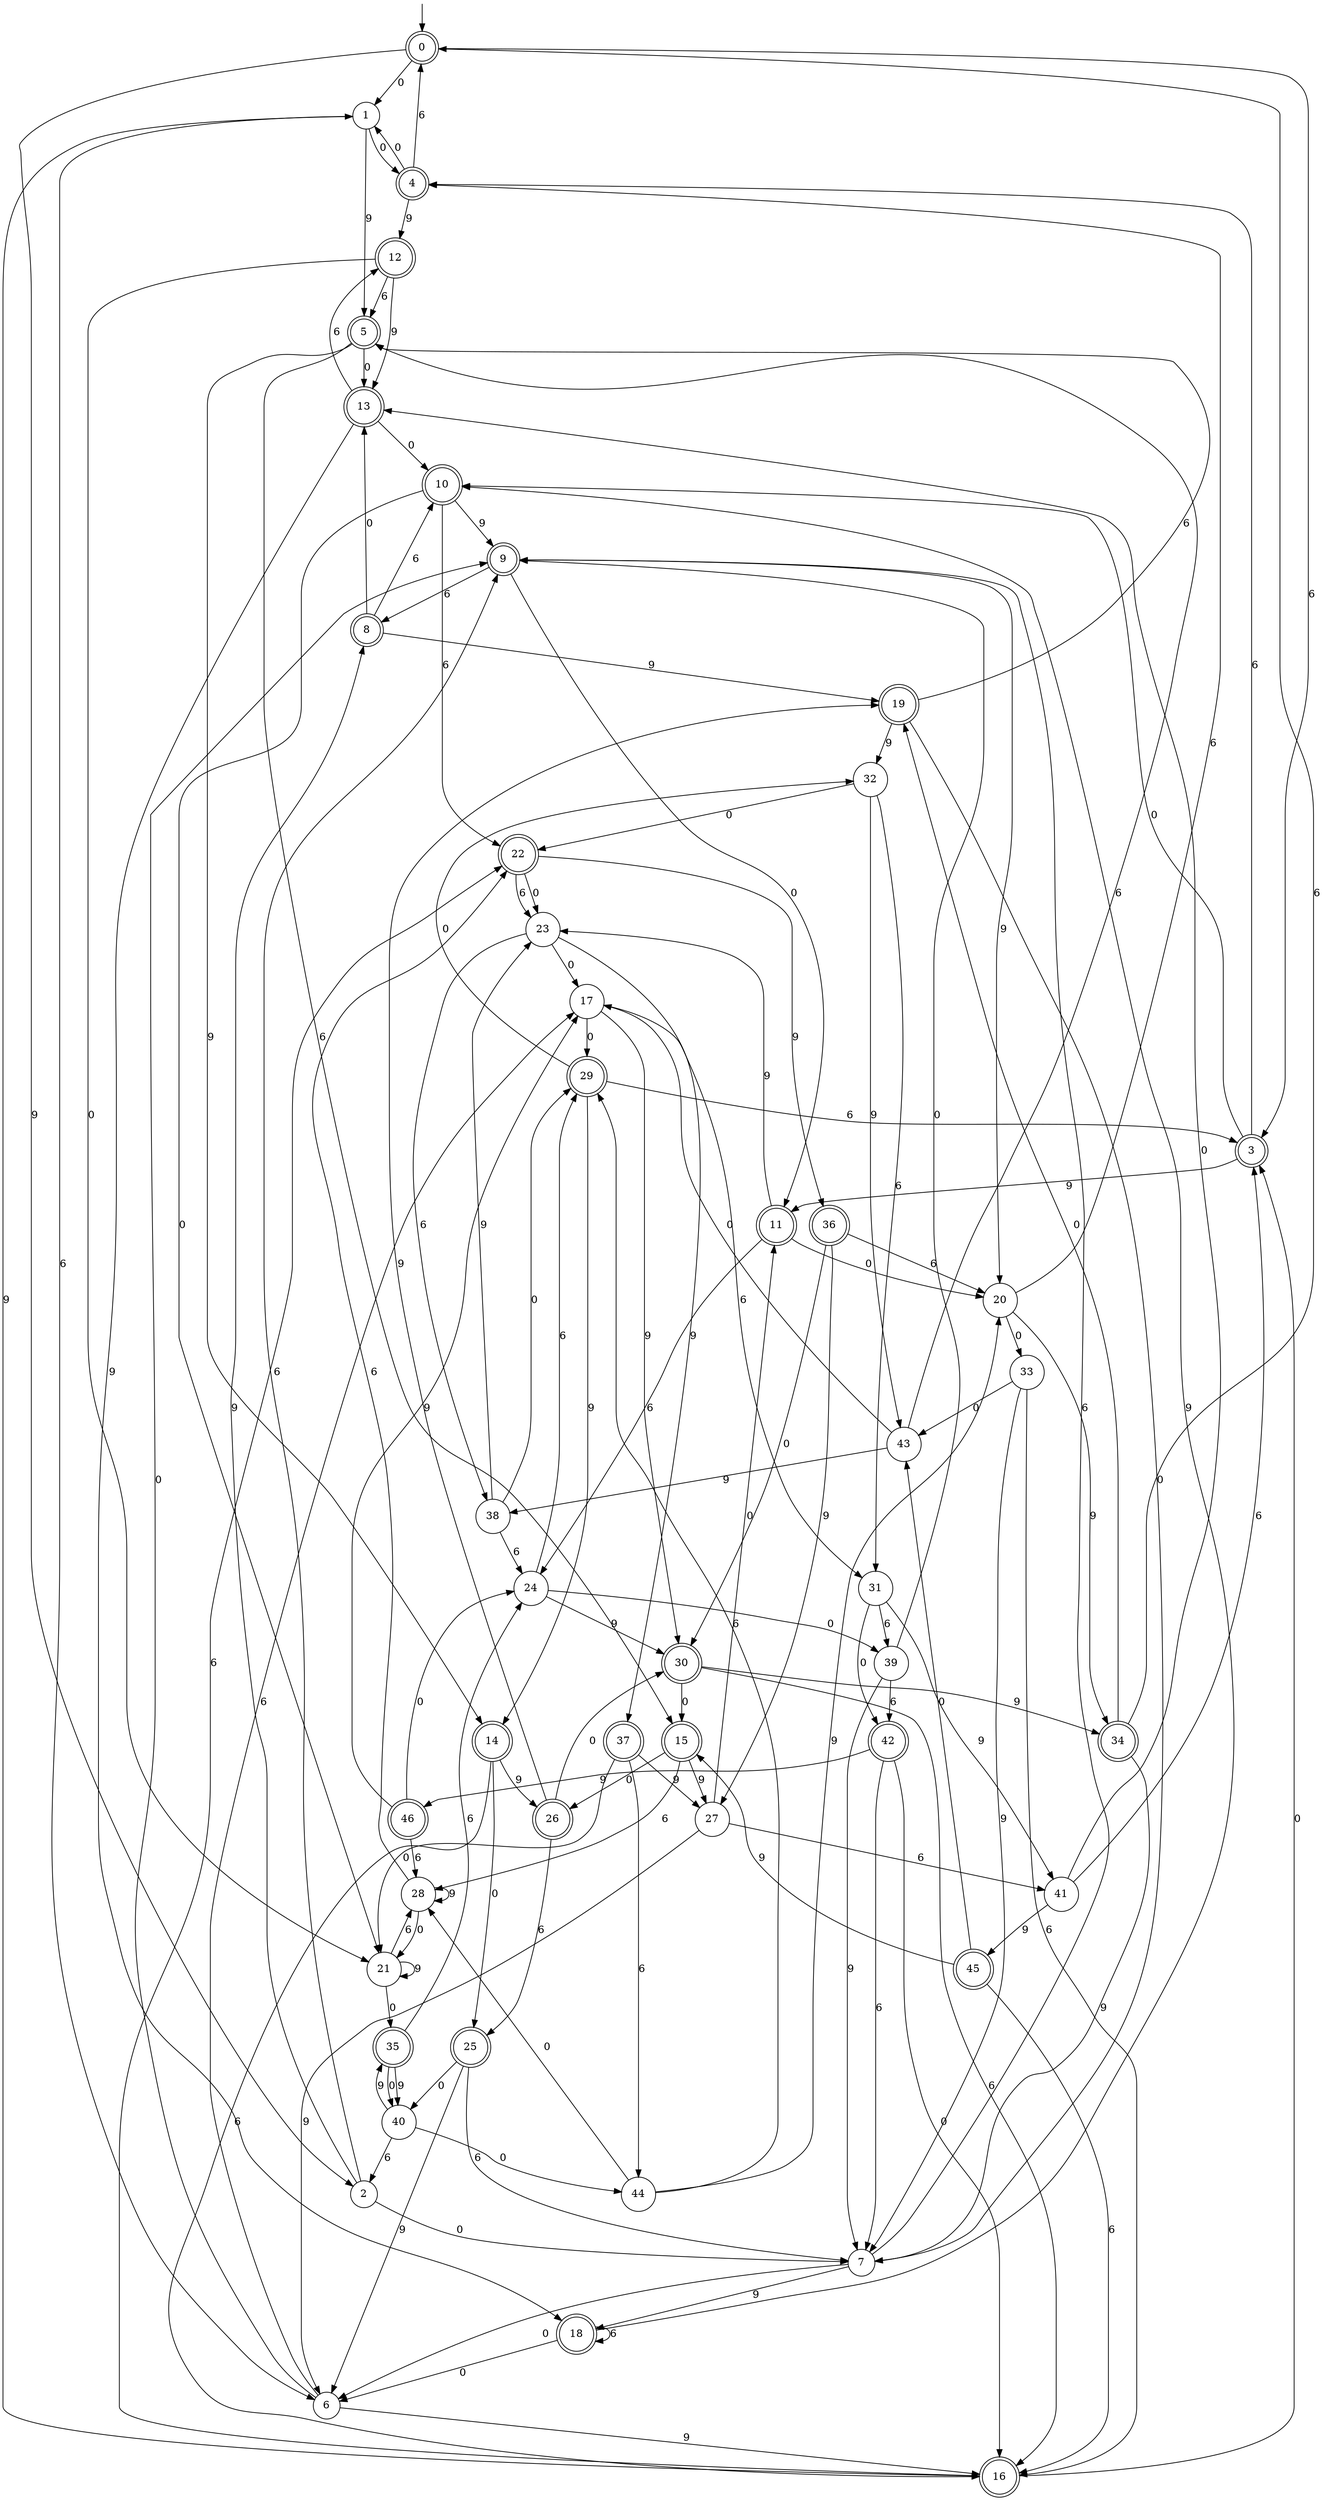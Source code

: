 digraph g {

	s0 [shape="doublecircle" label="0"];
	s1 [shape="circle" label="1"];
	s2 [shape="circle" label="2"];
	s3 [shape="doublecircle" label="3"];
	s4 [shape="doublecircle" label="4"];
	s5 [shape="doublecircle" label="5"];
	s6 [shape="circle" label="6"];
	s7 [shape="circle" label="7"];
	s8 [shape="doublecircle" label="8"];
	s9 [shape="doublecircle" label="9"];
	s10 [shape="doublecircle" label="10"];
	s11 [shape="doublecircle" label="11"];
	s12 [shape="doublecircle" label="12"];
	s13 [shape="doublecircle" label="13"];
	s14 [shape="doublecircle" label="14"];
	s15 [shape="doublecircle" label="15"];
	s16 [shape="doublecircle" label="16"];
	s17 [shape="circle" label="17"];
	s18 [shape="doublecircle" label="18"];
	s19 [shape="doublecircle" label="19"];
	s20 [shape="circle" label="20"];
	s21 [shape="circle" label="21"];
	s22 [shape="doublecircle" label="22"];
	s23 [shape="circle" label="23"];
	s24 [shape="circle" label="24"];
	s25 [shape="doublecircle" label="25"];
	s26 [shape="doublecircle" label="26"];
	s27 [shape="circle" label="27"];
	s28 [shape="circle" label="28"];
	s29 [shape="doublecircle" label="29"];
	s30 [shape="doublecircle" label="30"];
	s31 [shape="circle" label="31"];
	s32 [shape="circle" label="32"];
	s33 [shape="circle" label="33"];
	s34 [shape="doublecircle" label="34"];
	s35 [shape="doublecircle" label="35"];
	s36 [shape="doublecircle" label="36"];
	s37 [shape="doublecircle" label="37"];
	s38 [shape="circle" label="38"];
	s39 [shape="circle" label="39"];
	s40 [shape="circle" label="40"];
	s41 [shape="circle" label="41"];
	s42 [shape="doublecircle" label="42"];
	s43 [shape="circle" label="43"];
	s44 [shape="circle" label="44"];
	s45 [shape="doublecircle" label="45"];
	s46 [shape="doublecircle" label="46"];
	s0 -> s1 [label="0"];
	s0 -> s2 [label="9"];
	s0 -> s3 [label="6"];
	s1 -> s4 [label="0"];
	s1 -> s5 [label="9"];
	s1 -> s6 [label="6"];
	s2 -> s7 [label="0"];
	s2 -> s8 [label="9"];
	s2 -> s9 [label="6"];
	s3 -> s10 [label="0"];
	s3 -> s11 [label="9"];
	s3 -> s4 [label="6"];
	s4 -> s1 [label="0"];
	s4 -> s12 [label="9"];
	s4 -> s0 [label="6"];
	s5 -> s13 [label="0"];
	s5 -> s14 [label="9"];
	s5 -> s15 [label="6"];
	s6 -> s9 [label="0"];
	s6 -> s16 [label="9"];
	s6 -> s17 [label="6"];
	s7 -> s6 [label="0"];
	s7 -> s18 [label="9"];
	s7 -> s9 [label="6"];
	s8 -> s13 [label="0"];
	s8 -> s19 [label="9"];
	s8 -> s10 [label="6"];
	s9 -> s11 [label="0"];
	s9 -> s20 [label="9"];
	s9 -> s8 [label="6"];
	s10 -> s21 [label="0"];
	s10 -> s9 [label="9"];
	s10 -> s22 [label="6"];
	s11 -> s20 [label="0"];
	s11 -> s23 [label="9"];
	s11 -> s24 [label="6"];
	s12 -> s21 [label="0"];
	s12 -> s13 [label="9"];
	s12 -> s5 [label="6"];
	s13 -> s10 [label="0"];
	s13 -> s18 [label="9"];
	s13 -> s12 [label="6"];
	s14 -> s25 [label="0"];
	s14 -> s26 [label="9"];
	s14 -> s16 [label="6"];
	s15 -> s26 [label="0"];
	s15 -> s27 [label="9"];
	s15 -> s28 [label="6"];
	s16 -> s3 [label="0"];
	s16 -> s1 [label="9"];
	s16 -> s22 [label="6"];
	s17 -> s29 [label="0"];
	s17 -> s30 [label="9"];
	s17 -> s31 [label="6"];
	s18 -> s6 [label="0"];
	s18 -> s10 [label="9"];
	s18 -> s18 [label="6"];
	s19 -> s7 [label="0"];
	s19 -> s32 [label="9"];
	s19 -> s5 [label="6"];
	s20 -> s33 [label="0"];
	s20 -> s34 [label="9"];
	s20 -> s4 [label="6"];
	s21 -> s35 [label="0"];
	s21 -> s21 [label="9"];
	s21 -> s28 [label="6"];
	s22 -> s23 [label="0"];
	s22 -> s36 [label="9"];
	s22 -> s23 [label="6"];
	s23 -> s17 [label="0"];
	s23 -> s37 [label="9"];
	s23 -> s38 [label="6"];
	s24 -> s39 [label="0"];
	s24 -> s30 [label="9"];
	s24 -> s29 [label="6"];
	s25 -> s40 [label="0"];
	s25 -> s6 [label="9"];
	s25 -> s7 [label="6"];
	s26 -> s30 [label="0"];
	s26 -> s19 [label="9"];
	s26 -> s25 [label="6"];
	s27 -> s11 [label="0"];
	s27 -> s6 [label="9"];
	s27 -> s41 [label="6"];
	s28 -> s21 [label="0"];
	s28 -> s28 [label="9"];
	s28 -> s22 [label="6"];
	s29 -> s32 [label="0"];
	s29 -> s14 [label="9"];
	s29 -> s3 [label="6"];
	s30 -> s15 [label="0"];
	s30 -> s34 [label="9"];
	s30 -> s16 [label="6"];
	s31 -> s42 [label="0"];
	s31 -> s41 [label="9"];
	s31 -> s39 [label="6"];
	s32 -> s22 [label="0"];
	s32 -> s43 [label="9"];
	s32 -> s31 [label="6"];
	s33 -> s43 [label="0"];
	s33 -> s7 [label="9"];
	s33 -> s16 [label="6"];
	s34 -> s19 [label="0"];
	s34 -> s7 [label="9"];
	s34 -> s0 [label="6"];
	s35 -> s40 [label="0"];
	s35 -> s40 [label="9"];
	s35 -> s24 [label="6"];
	s36 -> s30 [label="0"];
	s36 -> s27 [label="9"];
	s36 -> s20 [label="6"];
	s37 -> s21 [label="0"];
	s37 -> s27 [label="9"];
	s37 -> s44 [label="6"];
	s38 -> s29 [label="0"];
	s38 -> s23 [label="9"];
	s38 -> s24 [label="6"];
	s39 -> s9 [label="0"];
	s39 -> s7 [label="9"];
	s39 -> s42 [label="6"];
	s40 -> s44 [label="0"];
	s40 -> s35 [label="9"];
	s40 -> s2 [label="6"];
	s41 -> s13 [label="0"];
	s41 -> s45 [label="9"];
	s41 -> s3 [label="6"];
	s42 -> s16 [label="0"];
	s42 -> s46 [label="9"];
	s42 -> s7 [label="6"];
	s43 -> s17 [label="0"];
	s43 -> s38 [label="9"];
	s43 -> s5 [label="6"];
	s44 -> s28 [label="0"];
	s44 -> s20 [label="9"];
	s44 -> s29 [label="6"];
	s45 -> s43 [label="0"];
	s45 -> s15 [label="9"];
	s45 -> s16 [label="6"];
	s46 -> s24 [label="0"];
	s46 -> s17 [label="9"];
	s46 -> s28 [label="6"];

__start0 [label="" shape="none" width="0" height="0"];
__start0 -> s0;

}
